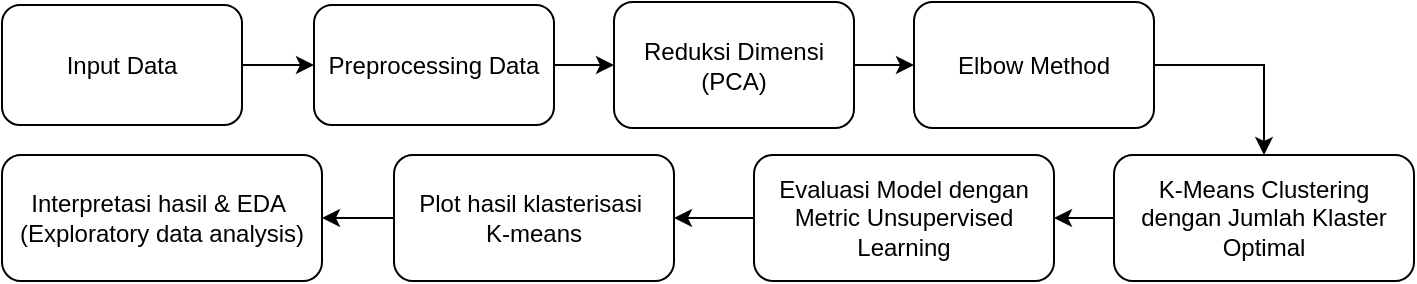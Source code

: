 <mxfile version="24.3.1" type="device">
  <diagram name="Page-1" id="0hkuFtJwVv9wcZaDH0Jm">
    <mxGraphModel dx="1050" dy="522" grid="1" gridSize="10" guides="1" tooltips="1" connect="1" arrows="1" fold="1" page="1" pageScale="1" pageWidth="827" pageHeight="1169" math="0" shadow="0">
      <root>
        <mxCell id="0" />
        <mxCell id="1" parent="0" />
        <mxCell id="VbkZ5rxrgUS5kEJ3vTVF-4" value="" style="edgeStyle=orthogonalEdgeStyle;rounded=0;orthogonalLoop=1;jettySize=auto;html=1;" parent="1" source="VbkZ5rxrgUS5kEJ3vTVF-1" target="VbkZ5rxrgUS5kEJ3vTVF-2" edge="1">
          <mxGeometry relative="1" as="geometry" />
        </mxCell>
        <mxCell id="VbkZ5rxrgUS5kEJ3vTVF-1" value="Input Data" style="rounded=1;whiteSpace=wrap;html=1;" parent="1" vertex="1">
          <mxGeometry x="34" y="31.5" width="120" height="60" as="geometry" />
        </mxCell>
        <mxCell id="VbkZ5rxrgUS5kEJ3vTVF-6" value="" style="edgeStyle=orthogonalEdgeStyle;rounded=0;orthogonalLoop=1;jettySize=auto;html=1;" parent="1" source="VbkZ5rxrgUS5kEJ3vTVF-2" target="VbkZ5rxrgUS5kEJ3vTVF-3" edge="1">
          <mxGeometry relative="1" as="geometry" />
        </mxCell>
        <mxCell id="VbkZ5rxrgUS5kEJ3vTVF-2" value="Preprocessing Data" style="rounded=1;whiteSpace=wrap;html=1;" parent="1" vertex="1">
          <mxGeometry x="190" y="31.5" width="120" height="60" as="geometry" />
        </mxCell>
        <mxCell id="VbkZ5rxrgUS5kEJ3vTVF-8" value="" style="edgeStyle=orthogonalEdgeStyle;rounded=0;orthogonalLoop=1;jettySize=auto;html=1;" parent="1" source="VbkZ5rxrgUS5kEJ3vTVF-3" target="VbkZ5rxrgUS5kEJ3vTVF-7" edge="1">
          <mxGeometry relative="1" as="geometry" />
        </mxCell>
        <mxCell id="VbkZ5rxrgUS5kEJ3vTVF-3" value="Reduksi Dimensi (PCA)" style="rounded=1;whiteSpace=wrap;html=1;" parent="1" vertex="1">
          <mxGeometry x="340" y="30" width="120" height="63" as="geometry" />
        </mxCell>
        <mxCell id="VbkZ5rxrgUS5kEJ3vTVF-11" value="" style="edgeStyle=orthogonalEdgeStyle;rounded=0;orthogonalLoop=1;jettySize=auto;html=1;exitX=1;exitY=0.5;exitDx=0;exitDy=0;" parent="1" source="VbkZ5rxrgUS5kEJ3vTVF-7" target="VbkZ5rxrgUS5kEJ3vTVF-10" edge="1">
          <mxGeometry relative="1" as="geometry" />
        </mxCell>
        <mxCell id="VbkZ5rxrgUS5kEJ3vTVF-7" value="Elbow Method" style="rounded=1;whiteSpace=wrap;html=1;" parent="1" vertex="1">
          <mxGeometry x="490" y="30" width="120" height="63" as="geometry" />
        </mxCell>
        <mxCell id="VbkZ5rxrgUS5kEJ3vTVF-14" value="" style="edgeStyle=orthogonalEdgeStyle;rounded=0;orthogonalLoop=1;jettySize=auto;html=1;" parent="1" source="VbkZ5rxrgUS5kEJ3vTVF-10" target="VbkZ5rxrgUS5kEJ3vTVF-13" edge="1">
          <mxGeometry relative="1" as="geometry" />
        </mxCell>
        <mxCell id="VbkZ5rxrgUS5kEJ3vTVF-10" value="K-Means Clustering dengan Jumlah Klaster Optimal" style="rounded=1;whiteSpace=wrap;html=1;" parent="1" vertex="1">
          <mxGeometry x="590" y="106.5" width="150" height="63" as="geometry" />
        </mxCell>
        <mxCell id="VbkZ5rxrgUS5kEJ3vTVF-16" value="" style="edgeStyle=orthogonalEdgeStyle;rounded=0;orthogonalLoop=1;jettySize=auto;html=1;" parent="1" source="VbkZ5rxrgUS5kEJ3vTVF-13" target="VbkZ5rxrgUS5kEJ3vTVF-15" edge="1">
          <mxGeometry relative="1" as="geometry" />
        </mxCell>
        <mxCell id="VbkZ5rxrgUS5kEJ3vTVF-13" value="Evaluasi Model dengan Metric Unsupervised Learning" style="rounded=1;whiteSpace=wrap;html=1;" parent="1" vertex="1">
          <mxGeometry x="410" y="106.5" width="150" height="63" as="geometry" />
        </mxCell>
        <mxCell id="VbkZ5rxrgUS5kEJ3vTVF-19" value="" style="edgeStyle=orthogonalEdgeStyle;rounded=0;orthogonalLoop=1;jettySize=auto;html=1;" parent="1" source="VbkZ5rxrgUS5kEJ3vTVF-15" target="VbkZ5rxrgUS5kEJ3vTVF-18" edge="1">
          <mxGeometry relative="1" as="geometry" />
        </mxCell>
        <mxCell id="VbkZ5rxrgUS5kEJ3vTVF-15" value="Plot hasil klasterisasi&amp;nbsp;&lt;div&gt;K-means&lt;/div&gt;" style="rounded=1;whiteSpace=wrap;html=1;" parent="1" vertex="1">
          <mxGeometry x="230" y="106.5" width="140" height="63" as="geometry" />
        </mxCell>
        <mxCell id="VbkZ5rxrgUS5kEJ3vTVF-18" value="Interpretasi hasil &amp;amp; EDA&amp;nbsp; (Exploratory data analysis)" style="rounded=1;whiteSpace=wrap;html=1;" parent="1" vertex="1">
          <mxGeometry x="34" y="106.5" width="160" height="63" as="geometry" />
        </mxCell>
      </root>
    </mxGraphModel>
  </diagram>
</mxfile>
